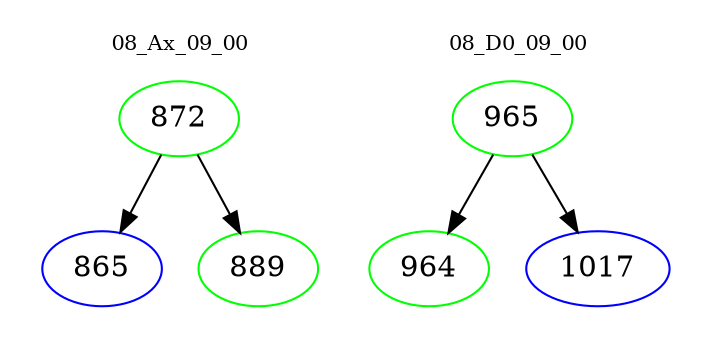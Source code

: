 digraph{
subgraph cluster_0 {
color = white
label = "08_Ax_09_00";
fontsize=10;
T0_872 [label="872", color="green"]
T0_872 -> T0_865 [color="black"]
T0_865 [label="865", color="blue"]
T0_872 -> T0_889 [color="black"]
T0_889 [label="889", color="green"]
}
subgraph cluster_1 {
color = white
label = "08_D0_09_00";
fontsize=10;
T1_965 [label="965", color="green"]
T1_965 -> T1_964 [color="black"]
T1_964 [label="964", color="green"]
T1_965 -> T1_1017 [color="black"]
T1_1017 [label="1017", color="blue"]
}
}
